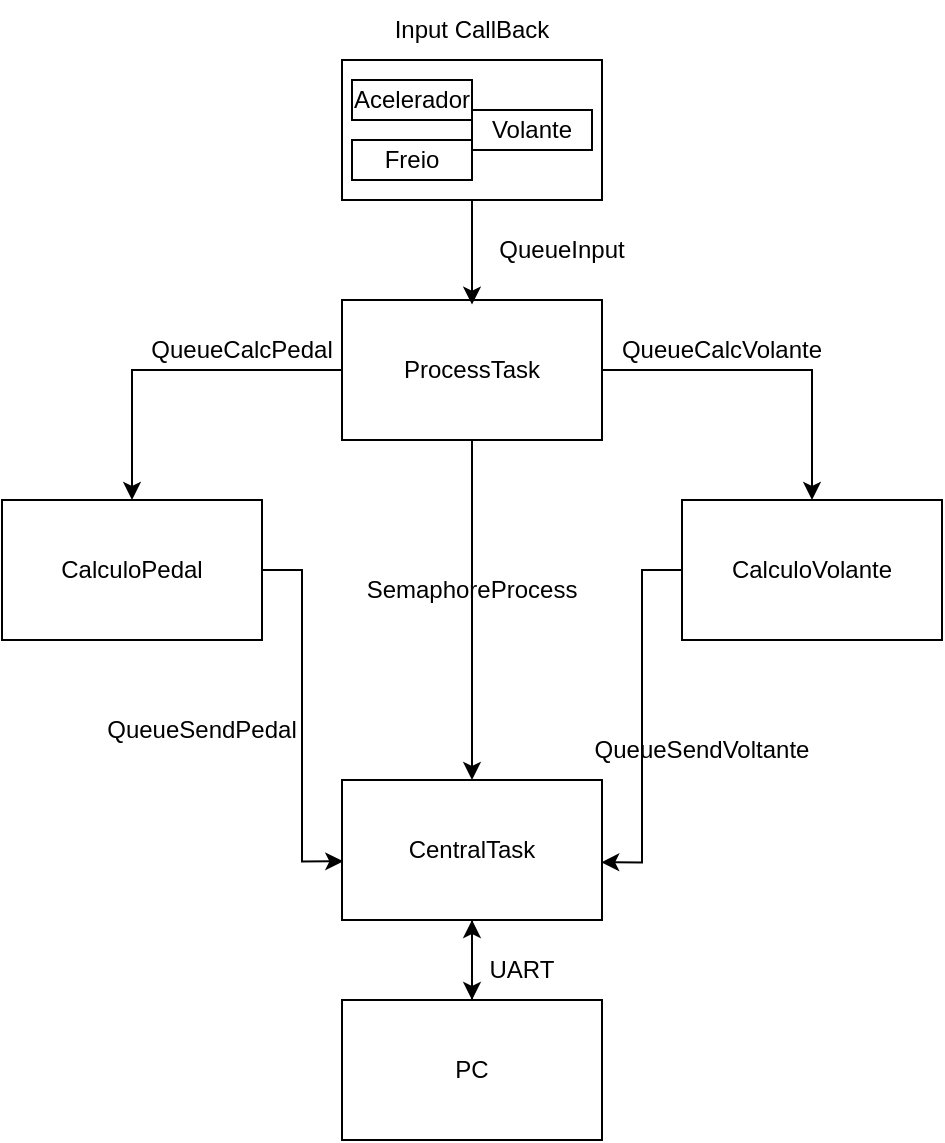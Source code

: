 <mxfile version="26.1.1">
  <diagram name="Page-1" id="-MxAVYHhtQeu3tgCcuyF">
    <mxGraphModel dx="1167" dy="658" grid="1" gridSize="10" guides="1" tooltips="1" connect="1" arrows="1" fold="1" page="1" pageScale="1" pageWidth="850" pageHeight="1100" math="0" shadow="0">
      <root>
        <mxCell id="0" />
        <mxCell id="1" parent="0" />
        <mxCell id="lAjlPpIZLCyEKjDr24YD-1" value="" style="rounded=0;whiteSpace=wrap;html=1;" vertex="1" parent="1">
          <mxGeometry x="360" y="380" width="130" height="70" as="geometry" />
        </mxCell>
        <mxCell id="lAjlPpIZLCyEKjDr24YD-2" value="Acelerador" style="rounded=0;whiteSpace=wrap;html=1;" vertex="1" parent="1">
          <mxGeometry x="365" y="390" width="60" height="20" as="geometry" />
        </mxCell>
        <mxCell id="lAjlPpIZLCyEKjDr24YD-3" value="Freio" style="rounded=0;whiteSpace=wrap;html=1;" vertex="1" parent="1">
          <mxGeometry x="365" y="420" width="60" height="20" as="geometry" />
        </mxCell>
        <mxCell id="lAjlPpIZLCyEKjDr24YD-5" value="Volante" style="rounded=0;whiteSpace=wrap;html=1;" vertex="1" parent="1">
          <mxGeometry x="425" y="405" width="60" height="20" as="geometry" />
        </mxCell>
        <mxCell id="lAjlPpIZLCyEKjDr24YD-7" value="Input CallBack" style="text;html=1;align=center;verticalAlign=middle;whiteSpace=wrap;rounded=0;" vertex="1" parent="1">
          <mxGeometry x="385" y="350" width="80" height="30" as="geometry" />
        </mxCell>
        <mxCell id="lAjlPpIZLCyEKjDr24YD-14" style="edgeStyle=orthogonalEdgeStyle;rounded=0;orthogonalLoop=1;jettySize=auto;html=1;entryX=0.5;entryY=0;entryDx=0;entryDy=0;" edge="1" parent="1" source="lAjlPpIZLCyEKjDr24YD-8" target="lAjlPpIZLCyEKjDr24YD-11">
          <mxGeometry relative="1" as="geometry" />
        </mxCell>
        <mxCell id="lAjlPpIZLCyEKjDr24YD-15" style="edgeStyle=orthogonalEdgeStyle;rounded=0;orthogonalLoop=1;jettySize=auto;html=1;" edge="1" parent="1" source="lAjlPpIZLCyEKjDr24YD-8" target="lAjlPpIZLCyEKjDr24YD-10">
          <mxGeometry relative="1" as="geometry" />
        </mxCell>
        <mxCell id="lAjlPpIZLCyEKjDr24YD-16" style="edgeStyle=orthogonalEdgeStyle;rounded=0;orthogonalLoop=1;jettySize=auto;html=1;" edge="1" parent="1" source="lAjlPpIZLCyEKjDr24YD-8" target="lAjlPpIZLCyEKjDr24YD-12">
          <mxGeometry relative="1" as="geometry" />
        </mxCell>
        <mxCell id="lAjlPpIZLCyEKjDr24YD-8" value="ProcessTask" style="rounded=0;whiteSpace=wrap;html=1;" vertex="1" parent="1">
          <mxGeometry x="360" y="500" width="130" height="70" as="geometry" />
        </mxCell>
        <mxCell id="lAjlPpIZLCyEKjDr24YD-9" style="edgeStyle=orthogonalEdgeStyle;rounded=0;orthogonalLoop=1;jettySize=auto;html=1;entryX=0.5;entryY=0.033;entryDx=0;entryDy=0;entryPerimeter=0;" edge="1" parent="1" source="lAjlPpIZLCyEKjDr24YD-1" target="lAjlPpIZLCyEKjDr24YD-8">
          <mxGeometry relative="1" as="geometry" />
        </mxCell>
        <mxCell id="lAjlPpIZLCyEKjDr24YD-10" value="CalculoVolante" style="rounded=0;whiteSpace=wrap;html=1;" vertex="1" parent="1">
          <mxGeometry x="530" y="600" width="130" height="70" as="geometry" />
        </mxCell>
        <mxCell id="lAjlPpIZLCyEKjDr24YD-11" value="CalculoPedal" style="rounded=0;whiteSpace=wrap;html=1;" vertex="1" parent="1">
          <mxGeometry x="190" y="600" width="130" height="70" as="geometry" />
        </mxCell>
        <mxCell id="lAjlPpIZLCyEKjDr24YD-22" style="edgeStyle=orthogonalEdgeStyle;rounded=0;orthogonalLoop=1;jettySize=auto;html=1;entryX=0.5;entryY=0;entryDx=0;entryDy=0;" edge="1" parent="1" source="lAjlPpIZLCyEKjDr24YD-12" target="lAjlPpIZLCyEKjDr24YD-13">
          <mxGeometry relative="1" as="geometry" />
        </mxCell>
        <mxCell id="lAjlPpIZLCyEKjDr24YD-12" value="CentralTask" style="rounded=0;whiteSpace=wrap;html=1;" vertex="1" parent="1">
          <mxGeometry x="360" y="740" width="130" height="70" as="geometry" />
        </mxCell>
        <mxCell id="lAjlPpIZLCyEKjDr24YD-23" style="edgeStyle=orthogonalEdgeStyle;rounded=0;orthogonalLoop=1;jettySize=auto;html=1;entryX=0.5;entryY=1;entryDx=0;entryDy=0;" edge="1" parent="1" source="lAjlPpIZLCyEKjDr24YD-13" target="lAjlPpIZLCyEKjDr24YD-12">
          <mxGeometry relative="1" as="geometry" />
        </mxCell>
        <mxCell id="lAjlPpIZLCyEKjDr24YD-13" value="PC" style="rounded=0;whiteSpace=wrap;html=1;" vertex="1" parent="1">
          <mxGeometry x="360" y="850" width="130" height="70" as="geometry" />
        </mxCell>
        <mxCell id="lAjlPpIZLCyEKjDr24YD-20" style="edgeStyle=orthogonalEdgeStyle;rounded=0;orthogonalLoop=1;jettySize=auto;html=1;entryX=0.005;entryY=0.581;entryDx=0;entryDy=0;entryPerimeter=0;" edge="1" parent="1" source="lAjlPpIZLCyEKjDr24YD-11" target="lAjlPpIZLCyEKjDr24YD-12">
          <mxGeometry relative="1" as="geometry" />
        </mxCell>
        <mxCell id="lAjlPpIZLCyEKjDr24YD-21" style="edgeStyle=orthogonalEdgeStyle;rounded=0;orthogonalLoop=1;jettySize=auto;html=1;entryX=0.997;entryY=0.588;entryDx=0;entryDy=0;entryPerimeter=0;" edge="1" parent="1" source="lAjlPpIZLCyEKjDr24YD-10" target="lAjlPpIZLCyEKjDr24YD-12">
          <mxGeometry relative="1" as="geometry" />
        </mxCell>
        <mxCell id="lAjlPpIZLCyEKjDr24YD-24" value="UART" style="text;html=1;align=center;verticalAlign=middle;whiteSpace=wrap;rounded=0;" vertex="1" parent="1">
          <mxGeometry x="420" y="820" width="60" height="30" as="geometry" />
        </mxCell>
        <mxCell id="lAjlPpIZLCyEKjDr24YD-25" value="QueueSendVoltante" style="text;html=1;align=center;verticalAlign=middle;whiteSpace=wrap;rounded=0;" vertex="1" parent="1">
          <mxGeometry x="510" y="710" width="60" height="30" as="geometry" />
        </mxCell>
        <mxCell id="lAjlPpIZLCyEKjDr24YD-26" value="QueueSendPedal" style="text;html=1;align=center;verticalAlign=middle;whiteSpace=wrap;rounded=0;" vertex="1" parent="1">
          <mxGeometry x="260" y="700" width="60" height="30" as="geometry" />
        </mxCell>
        <mxCell id="lAjlPpIZLCyEKjDr24YD-27" value="QueueCalcVolante" style="text;html=1;align=center;verticalAlign=middle;whiteSpace=wrap;rounded=0;" vertex="1" parent="1">
          <mxGeometry x="520" y="510" width="60" height="30" as="geometry" />
        </mxCell>
        <mxCell id="lAjlPpIZLCyEKjDr24YD-28" value="QueueCalcPedal" style="text;html=1;align=center;verticalAlign=middle;whiteSpace=wrap;rounded=0;" vertex="1" parent="1">
          <mxGeometry x="280" y="510" width="60" height="30" as="geometry" />
        </mxCell>
        <mxCell id="lAjlPpIZLCyEKjDr24YD-29" value="SemaphoreProcess" style="text;html=1;align=center;verticalAlign=middle;whiteSpace=wrap;rounded=0;" vertex="1" parent="1">
          <mxGeometry x="395" y="630" width="60" height="30" as="geometry" />
        </mxCell>
        <mxCell id="lAjlPpIZLCyEKjDr24YD-30" value="QueueInput" style="text;html=1;align=center;verticalAlign=middle;whiteSpace=wrap;rounded=0;" vertex="1" parent="1">
          <mxGeometry x="440" y="460" width="60" height="30" as="geometry" />
        </mxCell>
      </root>
    </mxGraphModel>
  </diagram>
</mxfile>
